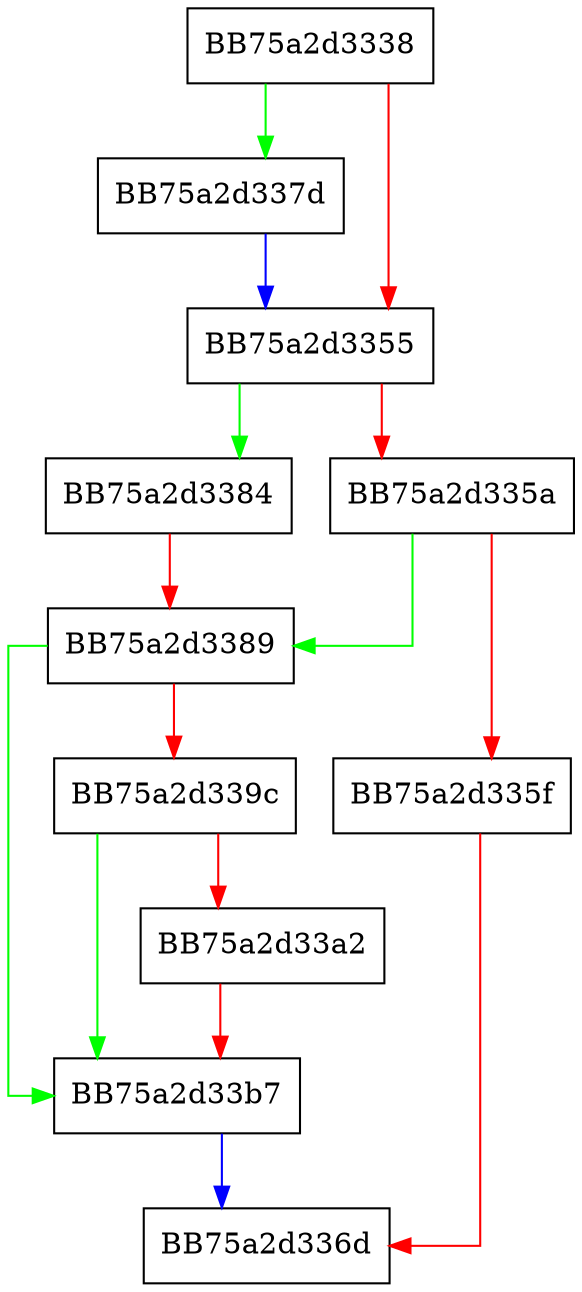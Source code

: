 digraph MpGetGlobalAttribute {
  node [shape="box"];
  graph [splines=ortho];
  BB75a2d3338 -> BB75a2d337d [color="green"];
  BB75a2d3338 -> BB75a2d3355 [color="red"];
  BB75a2d3355 -> BB75a2d3384 [color="green"];
  BB75a2d3355 -> BB75a2d335a [color="red"];
  BB75a2d335a -> BB75a2d3389 [color="green"];
  BB75a2d335a -> BB75a2d335f [color="red"];
  BB75a2d335f -> BB75a2d336d [color="red"];
  BB75a2d337d -> BB75a2d3355 [color="blue"];
  BB75a2d3384 -> BB75a2d3389 [color="red"];
  BB75a2d3389 -> BB75a2d33b7 [color="green"];
  BB75a2d3389 -> BB75a2d339c [color="red"];
  BB75a2d339c -> BB75a2d33b7 [color="green"];
  BB75a2d339c -> BB75a2d33a2 [color="red"];
  BB75a2d33a2 -> BB75a2d33b7 [color="red"];
  BB75a2d33b7 -> BB75a2d336d [color="blue"];
}